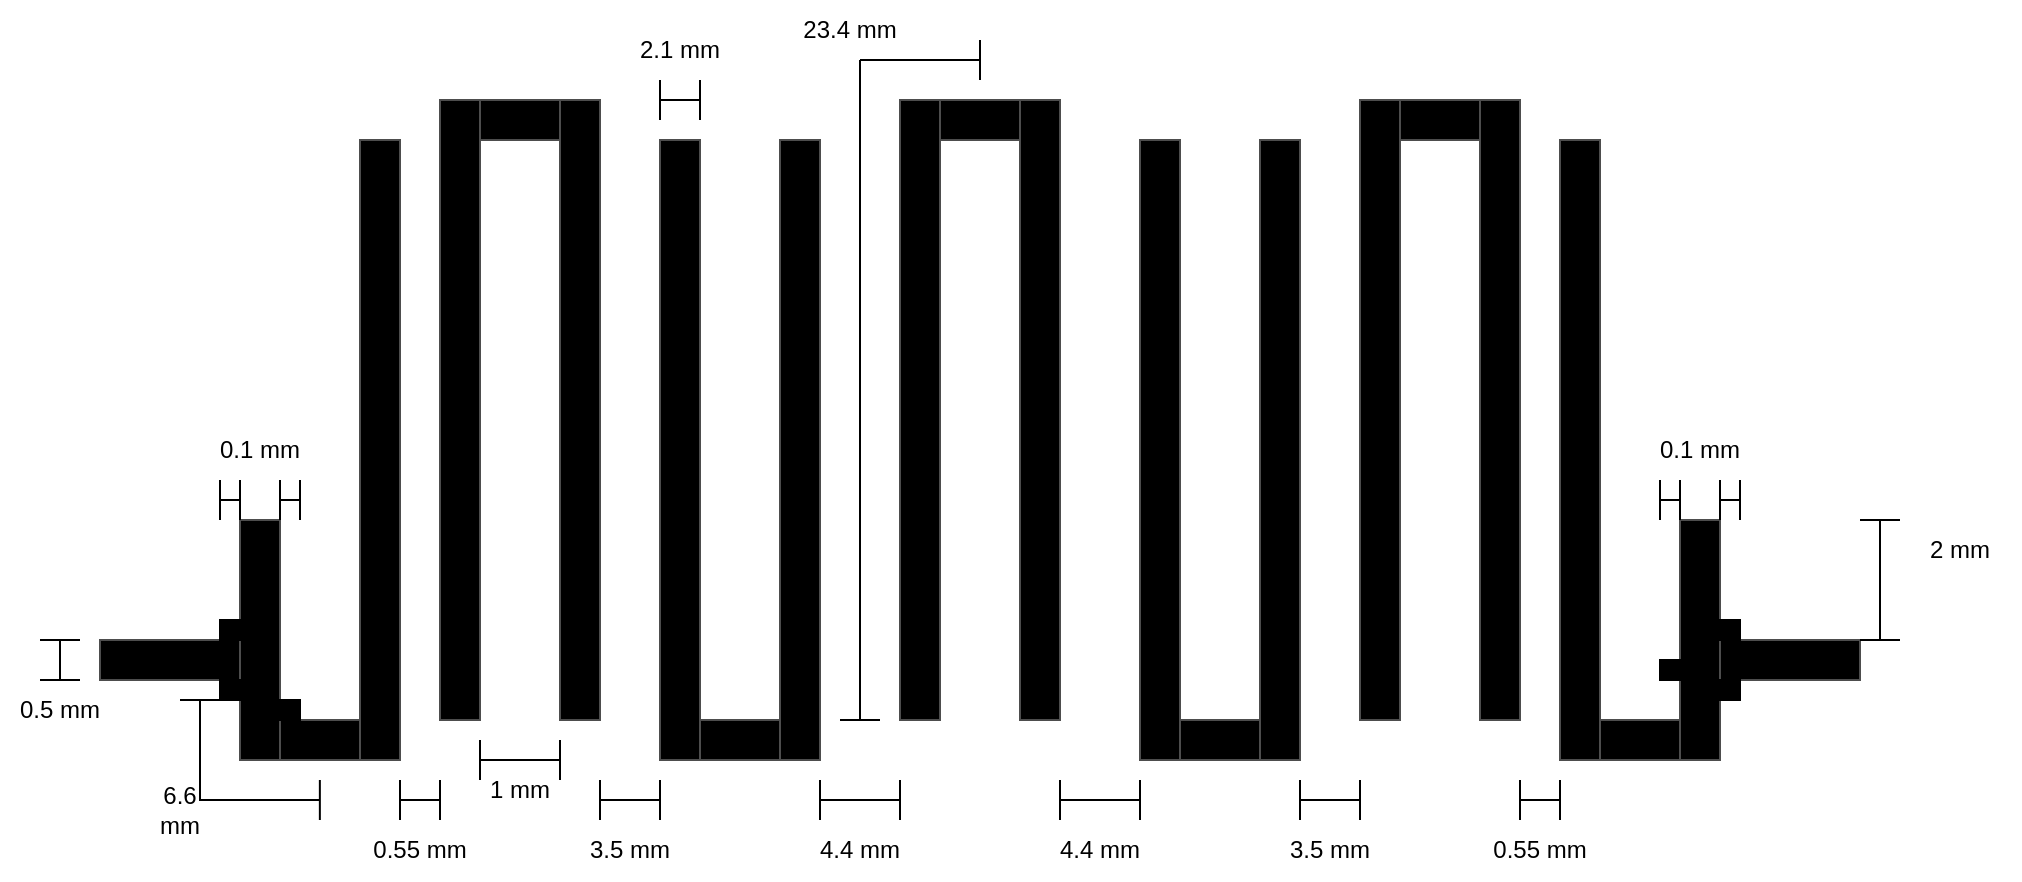 <mxfile version="24.8.6">
  <diagram name="Page-1" id="64X3vzVXe_m_ssubkcoA">
    <mxGraphModel dx="2465" dy="1008" grid="1" gridSize="10" guides="1" tooltips="1" connect="1" arrows="1" fold="1" page="1" pageScale="1" pageWidth="850" pageHeight="1100" math="0" shadow="0">
      <root>
        <mxCell id="0" />
        <mxCell id="1" parent="0" />
        <mxCell id="AKya28XHsJgH9V_hGW3K-1" value="" style="rounded=0;whiteSpace=wrap;html=1;fillColor=#000000;strokeColor=#4D4D4D;" parent="1" vertex="1">
          <mxGeometry x="100" y="320" width="20" height="120" as="geometry" />
        </mxCell>
        <mxCell id="AKya28XHsJgH9V_hGW3K-2" value="" style="rounded=0;whiteSpace=wrap;html=1;fillColor=#000000;strokeColor=#4D4D4D;" parent="1" vertex="1">
          <mxGeometry x="120" y="420" width="40" height="20" as="geometry" />
        </mxCell>
        <mxCell id="AKya28XHsJgH9V_hGW3K-3" value="" style="rounded=0;whiteSpace=wrap;html=1;fillColor=#000000;strokeColor=#4D4D4D;" parent="1" vertex="1">
          <mxGeometry x="200" y="110" width="20" height="310" as="geometry" />
        </mxCell>
        <mxCell id="AKya28XHsJgH9V_hGW3K-4" value="" style="rounded=0;whiteSpace=wrap;html=1;fillColor=#000000;strokeColor=#4D4D4D;" parent="1" vertex="1">
          <mxGeometry x="30" y="380" width="70" height="20" as="geometry" />
        </mxCell>
        <mxCell id="AKya28XHsJgH9V_hGW3K-5" value="" style="rounded=0;whiteSpace=wrap;html=1;fillColor=#000000;strokeColor=#4D4D4D;" parent="1" vertex="1">
          <mxGeometry x="160" y="130" width="20" height="310" as="geometry" />
        </mxCell>
        <mxCell id="AKya28XHsJgH9V_hGW3K-6" value="" style="rounded=0;whiteSpace=wrap;html=1;fillColor=#000000;strokeColor=#4D4D4D;" parent="1" vertex="1">
          <mxGeometry x="260" y="110" width="20" height="310" as="geometry" />
        </mxCell>
        <mxCell id="AKya28XHsJgH9V_hGW3K-7" value="" style="rounded=0;whiteSpace=wrap;html=1;fillColor=#000000;strokeColor=#4D4D4D;" parent="1" vertex="1">
          <mxGeometry x="220" y="110" width="40" height="20" as="geometry" />
        </mxCell>
        <mxCell id="AKya28XHsJgH9V_hGW3K-8" value="" style="rounded=0;whiteSpace=wrap;html=1;fillColor=#000000;strokeColor=#4D4D4D;" parent="1" vertex="1">
          <mxGeometry x="310" y="130" width="20" height="310" as="geometry" />
        </mxCell>
        <mxCell id="AKya28XHsJgH9V_hGW3K-9" value="" style="rounded=0;whiteSpace=wrap;html=1;fillColor=#000000;strokeColor=#4D4D4D;" parent="1" vertex="1">
          <mxGeometry x="330" y="420" width="40" height="20" as="geometry" />
        </mxCell>
        <mxCell id="AKya28XHsJgH9V_hGW3K-10" value="" style="rounded=0;whiteSpace=wrap;html=1;fillColor=#000000;strokeColor=#4D4D4D;" parent="1" vertex="1">
          <mxGeometry x="430" y="110" width="20" height="310" as="geometry" />
        </mxCell>
        <mxCell id="AKya28XHsJgH9V_hGW3K-11" value="" style="rounded=0;whiteSpace=wrap;html=1;fillColor=#000000;strokeColor=#4D4D4D;" parent="1" vertex="1">
          <mxGeometry x="370" y="130" width="20" height="310" as="geometry" />
        </mxCell>
        <mxCell id="AKya28XHsJgH9V_hGW3K-12" value="" style="rounded=0;whiteSpace=wrap;html=1;fillColor=#000000;strokeColor=#4D4D4D;" parent="1" vertex="1">
          <mxGeometry x="450" y="110" width="40" height="20" as="geometry" />
        </mxCell>
        <mxCell id="AKya28XHsJgH9V_hGW3K-13" value="" style="rounded=0;whiteSpace=wrap;html=1;fillColor=#000000;strokeColor=#4D4D4D;" parent="1" vertex="1">
          <mxGeometry x="490" y="110" width="20" height="310" as="geometry" />
        </mxCell>
        <mxCell id="AKya28XHsJgH9V_hGW3K-14" value="" style="rounded=0;whiteSpace=wrap;html=1;fillColor=#000000;strokeColor=#4D4D4D;" parent="1" vertex="1">
          <mxGeometry x="820" y="320" width="20" height="120" as="geometry" />
        </mxCell>
        <mxCell id="AKya28XHsJgH9V_hGW3K-15" value="" style="rounded=0;whiteSpace=wrap;html=1;fillColor=#000000;strokeColor=#4D4D4D;" parent="1" vertex="1">
          <mxGeometry x="560" y="420" width="50" height="20" as="geometry" />
        </mxCell>
        <mxCell id="AKya28XHsJgH9V_hGW3K-16" value="" style="rounded=0;whiteSpace=wrap;html=1;fillColor=#000000;strokeColor=#4D4D4D;" parent="1" vertex="1">
          <mxGeometry x="610" y="130" width="20" height="310" as="geometry" />
        </mxCell>
        <mxCell id="AKya28XHsJgH9V_hGW3K-17" value="" style="rounded=0;whiteSpace=wrap;html=1;fillColor=#000000;strokeColor=#4D4D4D;" parent="1" vertex="1">
          <mxGeometry x="660" y="110" width="20" height="310" as="geometry" />
        </mxCell>
        <mxCell id="AKya28XHsJgH9V_hGW3K-18" value="" style="rounded=0;whiteSpace=wrap;html=1;fillColor=#000000;strokeColor=#4D4D4D;" parent="1" vertex="1">
          <mxGeometry x="680" y="110" width="40" height="20" as="geometry" />
        </mxCell>
        <mxCell id="AKya28XHsJgH9V_hGW3K-19" value="" style="rounded=0;whiteSpace=wrap;html=1;fillColor=#000000;strokeColor=#4D4D4D;" parent="1" vertex="1">
          <mxGeometry x="720" y="110" width="20" height="310" as="geometry" />
        </mxCell>
        <mxCell id="AKya28XHsJgH9V_hGW3K-20" value="" style="rounded=0;whiteSpace=wrap;html=1;fillColor=#000000;strokeColor=#4D4D4D;" parent="1" vertex="1">
          <mxGeometry x="760" y="130" width="20" height="310" as="geometry" />
        </mxCell>
        <mxCell id="AKya28XHsJgH9V_hGW3K-21" value="" style="rounded=0;whiteSpace=wrap;html=1;fillColor=#000000;strokeColor=#4D4D4D;" parent="1" vertex="1">
          <mxGeometry x="780" y="420" width="40" height="20" as="geometry" />
        </mxCell>
        <mxCell id="AKya28XHsJgH9V_hGW3K-22" value="" style="rounded=0;whiteSpace=wrap;html=1;fillColor=#000000;strokeColor=#4D4D4D;" parent="1" vertex="1">
          <mxGeometry x="550" y="130" width="20" height="310" as="geometry" />
        </mxCell>
        <mxCell id="AKya28XHsJgH9V_hGW3K-23" value="" style="rounded=0;whiteSpace=wrap;html=1;fillColor=#000000;strokeColor=#4D4D4D;" parent="1" vertex="1">
          <mxGeometry x="840" y="380" width="70" height="20" as="geometry" />
        </mxCell>
        <mxCell id="AKya28XHsJgH9V_hGW3K-24" value="" style="shape=crossbar;whiteSpace=wrap;html=1;rounded=1;" parent="1" vertex="1">
          <mxGeometry x="310" y="100" width="20" height="20" as="geometry" />
        </mxCell>
        <mxCell id="AKya28XHsJgH9V_hGW3K-25" value="2.1 mm" style="text;html=1;align=center;verticalAlign=middle;whiteSpace=wrap;rounded=0;" parent="1" vertex="1">
          <mxGeometry x="290" y="70" width="60" height="30" as="geometry" />
        </mxCell>
        <mxCell id="AKya28XHsJgH9V_hGW3K-26" value="" style="shape=crossbar;whiteSpace=wrap;html=1;rounded=1;" parent="1" vertex="1">
          <mxGeometry x="220" y="430" width="40" height="20" as="geometry" />
        </mxCell>
        <mxCell id="AKya28XHsJgH9V_hGW3K-27" value="1 mm" style="text;html=1;align=center;verticalAlign=middle;whiteSpace=wrap;rounded=0;" parent="1" vertex="1">
          <mxGeometry x="210" y="440" width="60" height="30" as="geometry" />
        </mxCell>
        <mxCell id="AKya28XHsJgH9V_hGW3K-28" value="" style="shape=crossbar;whiteSpace=wrap;html=1;rounded=1;" parent="1" vertex="1">
          <mxGeometry x="180" y="450" width="20" height="20" as="geometry" />
        </mxCell>
        <mxCell id="AKya28XHsJgH9V_hGW3K-29" value="0.55 mm" style="text;html=1;align=center;verticalAlign=middle;whiteSpace=wrap;rounded=0;" parent="1" vertex="1">
          <mxGeometry x="160" y="470" width="60" height="30" as="geometry" />
        </mxCell>
        <mxCell id="AKya28XHsJgH9V_hGW3K-30" value="" style="shape=crossbar;whiteSpace=wrap;html=1;rounded=1;" parent="1" vertex="1">
          <mxGeometry x="740" y="450" width="20" height="20" as="geometry" />
        </mxCell>
        <mxCell id="AKya28XHsJgH9V_hGW3K-31" value="0.55 mm" style="text;html=1;align=center;verticalAlign=middle;whiteSpace=wrap;rounded=0;" parent="1" vertex="1">
          <mxGeometry x="720" y="470" width="60" height="30" as="geometry" />
        </mxCell>
        <mxCell id="AKya28XHsJgH9V_hGW3K-32" value="" style="shape=crossbar;whiteSpace=wrap;html=1;rounded=1;" parent="1" vertex="1">
          <mxGeometry x="280" y="450" width="30" height="20" as="geometry" />
        </mxCell>
        <mxCell id="AKya28XHsJgH9V_hGW3K-33" value="3.5 mm" style="text;html=1;align=center;verticalAlign=middle;whiteSpace=wrap;rounded=0;" parent="1" vertex="1">
          <mxGeometry x="270" y="470" width="50" height="30" as="geometry" />
        </mxCell>
        <mxCell id="AKya28XHsJgH9V_hGW3K-34" value="" style="shape=crossbar;whiteSpace=wrap;html=1;rounded=1;" parent="1" vertex="1">
          <mxGeometry x="630" y="450" width="30" height="20" as="geometry" />
        </mxCell>
        <mxCell id="AKya28XHsJgH9V_hGW3K-35" value="3.5 mm" style="text;html=1;align=center;verticalAlign=middle;whiteSpace=wrap;rounded=0;" parent="1" vertex="1">
          <mxGeometry x="620" y="470" width="50" height="30" as="geometry" />
        </mxCell>
        <mxCell id="AKya28XHsJgH9V_hGW3K-36" value="" style="shape=crossbar;whiteSpace=wrap;html=1;rounded=1;" parent="1" vertex="1">
          <mxGeometry x="390" y="450" width="40" height="20" as="geometry" />
        </mxCell>
        <mxCell id="AKya28XHsJgH9V_hGW3K-37" value="4.4 mm" style="text;html=1;align=center;verticalAlign=middle;whiteSpace=wrap;rounded=0;" parent="1" vertex="1">
          <mxGeometry x="385" y="470" width="50" height="30" as="geometry" />
        </mxCell>
        <mxCell id="AKya28XHsJgH9V_hGW3K-38" value="" style="shape=crossbar;whiteSpace=wrap;html=1;rounded=1;" parent="1" vertex="1">
          <mxGeometry x="510" y="450" width="40" height="20" as="geometry" />
        </mxCell>
        <mxCell id="AKya28XHsJgH9V_hGW3K-39" value="4.4 mm" style="text;html=1;align=center;verticalAlign=middle;whiteSpace=wrap;rounded=0;" parent="1" vertex="1">
          <mxGeometry x="505" y="470" width="50" height="30" as="geometry" />
        </mxCell>
        <mxCell id="AKya28XHsJgH9V_hGW3K-40" value="" style="endArrow=none;html=1;rounded=0;" parent="1" edge="1">
          <mxGeometry width="50" height="50" relative="1" as="geometry">
            <mxPoint x="410" y="420" as="sourcePoint" />
            <mxPoint x="410" y="90" as="targetPoint" />
          </mxGeometry>
        </mxCell>
        <mxCell id="AKya28XHsJgH9V_hGW3K-41" value="" style="endArrow=none;html=1;rounded=0;" parent="1" edge="1">
          <mxGeometry width="50" height="50" relative="1" as="geometry">
            <mxPoint x="410" y="90" as="sourcePoint" />
            <mxPoint x="470" y="90" as="targetPoint" />
          </mxGeometry>
        </mxCell>
        <mxCell id="AKya28XHsJgH9V_hGW3K-42" value="" style="endArrow=none;html=1;rounded=0;" parent="1" edge="1">
          <mxGeometry width="50" height="50" relative="1" as="geometry">
            <mxPoint x="470" y="100" as="sourcePoint" />
            <mxPoint x="470" y="80" as="targetPoint" />
          </mxGeometry>
        </mxCell>
        <mxCell id="AKya28XHsJgH9V_hGW3K-43" value="" style="endArrow=none;html=1;rounded=0;" parent="1" edge="1">
          <mxGeometry width="50" height="50" relative="1" as="geometry">
            <mxPoint x="420" y="420" as="sourcePoint" />
            <mxPoint x="400" y="420" as="targetPoint" />
          </mxGeometry>
        </mxCell>
        <mxCell id="AKya28XHsJgH9V_hGW3K-44" value="23.4 mm" style="text;html=1;align=center;verticalAlign=middle;whiteSpace=wrap;rounded=0;" parent="1" vertex="1">
          <mxGeometry x="375" y="60" width="60" height="30" as="geometry" />
        </mxCell>
        <mxCell id="AKya28XHsJgH9V_hGW3K-45" value="" style="shape=crossbar;whiteSpace=wrap;html=1;rounded=1;direction=south;" parent="1" vertex="1">
          <mxGeometry y="380" width="20" height="20" as="geometry" />
        </mxCell>
        <mxCell id="AKya28XHsJgH9V_hGW3K-46" value="0.5 mm" style="text;html=1;align=center;verticalAlign=middle;whiteSpace=wrap;rounded=0;" parent="1" vertex="1">
          <mxGeometry x="-20" y="400" width="60" height="30" as="geometry" />
        </mxCell>
        <mxCell id="AKya28XHsJgH9V_hGW3K-47" value="" style="endArrow=none;html=1;rounded=0;" parent="1" edge="1">
          <mxGeometry width="50" height="50" relative="1" as="geometry">
            <mxPoint x="70" y="410" as="sourcePoint" />
            <mxPoint x="90" y="410" as="targetPoint" />
          </mxGeometry>
        </mxCell>
        <mxCell id="AKya28XHsJgH9V_hGW3K-48" value="" style="endArrow=none;html=1;rounded=0;" parent="1" edge="1">
          <mxGeometry width="50" height="50" relative="1" as="geometry">
            <mxPoint x="139.93" y="470" as="sourcePoint" />
            <mxPoint x="139.93" y="450" as="targetPoint" />
          </mxGeometry>
        </mxCell>
        <mxCell id="AKya28XHsJgH9V_hGW3K-49" value="6.6 mm" style="text;html=1;align=center;verticalAlign=middle;whiteSpace=wrap;rounded=0;" parent="1" vertex="1">
          <mxGeometry x="60" y="450" width="20" height="30" as="geometry" />
        </mxCell>
        <mxCell id="AKya28XHsJgH9V_hGW3K-50" value="" style="endArrow=none;html=1;rounded=0;" parent="1" edge="1">
          <mxGeometry width="50" height="50" relative="1" as="geometry">
            <mxPoint x="80" y="410" as="sourcePoint" />
            <mxPoint x="140" y="460" as="targetPoint" />
            <Array as="points">
              <mxPoint x="80" y="460" />
            </Array>
          </mxGeometry>
        </mxCell>
        <mxCell id="AKya28XHsJgH9V_hGW3K-51" value="" style="shape=crossbar;whiteSpace=wrap;html=1;rounded=1;direction=south;" parent="1" vertex="1">
          <mxGeometry x="910" y="320" width="20" height="60" as="geometry" />
        </mxCell>
        <mxCell id="AKya28XHsJgH9V_hGW3K-52" value="&lt;div&gt;2 mm&lt;/div&gt;" style="text;html=1;align=center;verticalAlign=middle;whiteSpace=wrap;rounded=0;" parent="1" vertex="1">
          <mxGeometry x="930" y="320" width="60" height="30" as="geometry" />
        </mxCell>
        <mxCell id="kLNfrdygF0auEokuQ_-w-1" value="" style="rounded=0;whiteSpace=wrap;html=1;fillColor=#000000;" vertex="1" parent="1">
          <mxGeometry x="810" y="390" width="10" height="10" as="geometry" />
        </mxCell>
        <mxCell id="kLNfrdygF0auEokuQ_-w-2" value="" style="rounded=0;whiteSpace=wrap;html=1;fillColor=#000000;" vertex="1" parent="1">
          <mxGeometry x="120" y="410" width="10" height="10" as="geometry" />
        </mxCell>
        <mxCell id="kLNfrdygF0auEokuQ_-w-3" value="" style="rounded=0;whiteSpace=wrap;html=1;fillColor=#000000;" vertex="1" parent="1">
          <mxGeometry x="840" y="400" width="10" height="10" as="geometry" />
        </mxCell>
        <mxCell id="kLNfrdygF0auEokuQ_-w-4" value="" style="rounded=0;whiteSpace=wrap;html=1;fillColor=#000000;" vertex="1" parent="1">
          <mxGeometry x="840" y="370" width="10" height="10" as="geometry" />
        </mxCell>
        <mxCell id="kLNfrdygF0auEokuQ_-w-5" value="" style="rounded=0;whiteSpace=wrap;html=1;fillColor=#000000;" vertex="1" parent="1">
          <mxGeometry x="90" y="370" width="10" height="10" as="geometry" />
        </mxCell>
        <mxCell id="kLNfrdygF0auEokuQ_-w-6" value="" style="rounded=0;whiteSpace=wrap;html=1;fillColor=#000000;" vertex="1" parent="1">
          <mxGeometry x="90" y="400" width="10" height="10" as="geometry" />
        </mxCell>
        <mxCell id="kLNfrdygF0auEokuQ_-w-7" value="" style="shape=crossbar;whiteSpace=wrap;html=1;rounded=1;direction=west;" vertex="1" parent="1">
          <mxGeometry x="840" y="300" width="10" height="20" as="geometry" />
        </mxCell>
        <mxCell id="kLNfrdygF0auEokuQ_-w-8" value="" style="shape=crossbar;whiteSpace=wrap;html=1;rounded=1;direction=west;" vertex="1" parent="1">
          <mxGeometry x="90" y="300" width="10" height="20" as="geometry" />
        </mxCell>
        <mxCell id="kLNfrdygF0auEokuQ_-w-10" value="0.1 mm" style="text;html=1;align=center;verticalAlign=middle;whiteSpace=wrap;rounded=0;" vertex="1" parent="1">
          <mxGeometry x="80" y="270" width="60" height="30" as="geometry" />
        </mxCell>
        <mxCell id="kLNfrdygF0auEokuQ_-w-11" value="0.1 mm" style="text;html=1;align=center;verticalAlign=middle;whiteSpace=wrap;rounded=0;" vertex="1" parent="1">
          <mxGeometry x="800" y="270" width="60" height="30" as="geometry" />
        </mxCell>
        <mxCell id="kLNfrdygF0auEokuQ_-w-12" value="" style="shape=crossbar;whiteSpace=wrap;html=1;rounded=1;direction=west;" vertex="1" parent="1">
          <mxGeometry x="810" y="300" width="10" height="20" as="geometry" />
        </mxCell>
        <mxCell id="kLNfrdygF0auEokuQ_-w-13" value="" style="shape=crossbar;whiteSpace=wrap;html=1;rounded=1;direction=west;" vertex="1" parent="1">
          <mxGeometry x="120" y="300" width="10" height="20" as="geometry" />
        </mxCell>
      </root>
    </mxGraphModel>
  </diagram>
</mxfile>
